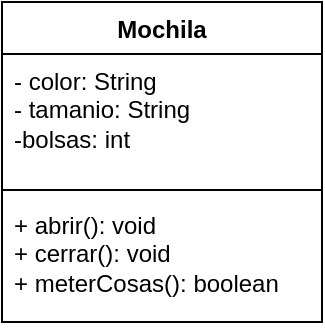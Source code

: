 <mxfile version="26.0.11">
  <diagram name="Página-1" id="sHM60B2HAyesphJm_6-E">
    <mxGraphModel dx="880" dy="468" grid="1" gridSize="10" guides="1" tooltips="1" connect="1" arrows="1" fold="1" page="1" pageScale="1" pageWidth="827" pageHeight="1169" math="0" shadow="0">
      <root>
        <mxCell id="0" />
        <mxCell id="1" parent="0" />
        <mxCell id="-xKX05oGoYYYVbq3IVmo-1" value="Mochila" style="swimlane;fontStyle=1;align=center;verticalAlign=top;childLayout=stackLayout;horizontal=1;startSize=26;horizontalStack=0;resizeParent=1;resizeParentMax=0;resizeLast=0;collapsible=1;marginBottom=0;whiteSpace=wrap;html=1;" vertex="1" parent="1">
          <mxGeometry x="330" y="200" width="160" height="160" as="geometry" />
        </mxCell>
        <mxCell id="-xKX05oGoYYYVbq3IVmo-2" value="- color: String&lt;div&gt;- tamanio: String&lt;/div&gt;&lt;div&gt;-bolsas: int&amp;nbsp;&lt;/div&gt;" style="text;strokeColor=none;fillColor=none;align=left;verticalAlign=top;spacingLeft=4;spacingRight=4;overflow=hidden;rotatable=0;points=[[0,0.5],[1,0.5]];portConstraint=eastwest;whiteSpace=wrap;html=1;" vertex="1" parent="-xKX05oGoYYYVbq3IVmo-1">
          <mxGeometry y="26" width="160" height="64" as="geometry" />
        </mxCell>
        <mxCell id="-xKX05oGoYYYVbq3IVmo-3" value="" style="line;strokeWidth=1;fillColor=none;align=left;verticalAlign=middle;spacingTop=-1;spacingLeft=3;spacingRight=3;rotatable=0;labelPosition=right;points=[];portConstraint=eastwest;strokeColor=inherit;" vertex="1" parent="-xKX05oGoYYYVbq3IVmo-1">
          <mxGeometry y="90" width="160" height="8" as="geometry" />
        </mxCell>
        <mxCell id="-xKX05oGoYYYVbq3IVmo-4" value="+ abrir(): void&lt;div&gt;+ cerrar(): void&lt;/div&gt;&lt;div&gt;+ meterCosas(): boolean&lt;/div&gt;" style="text;strokeColor=none;fillColor=none;align=left;verticalAlign=top;spacingLeft=4;spacingRight=4;overflow=hidden;rotatable=0;points=[[0,0.5],[1,0.5]];portConstraint=eastwest;whiteSpace=wrap;html=1;" vertex="1" parent="-xKX05oGoYYYVbq3IVmo-1">
          <mxGeometry y="98" width="160" height="62" as="geometry" />
        </mxCell>
      </root>
    </mxGraphModel>
  </diagram>
</mxfile>
